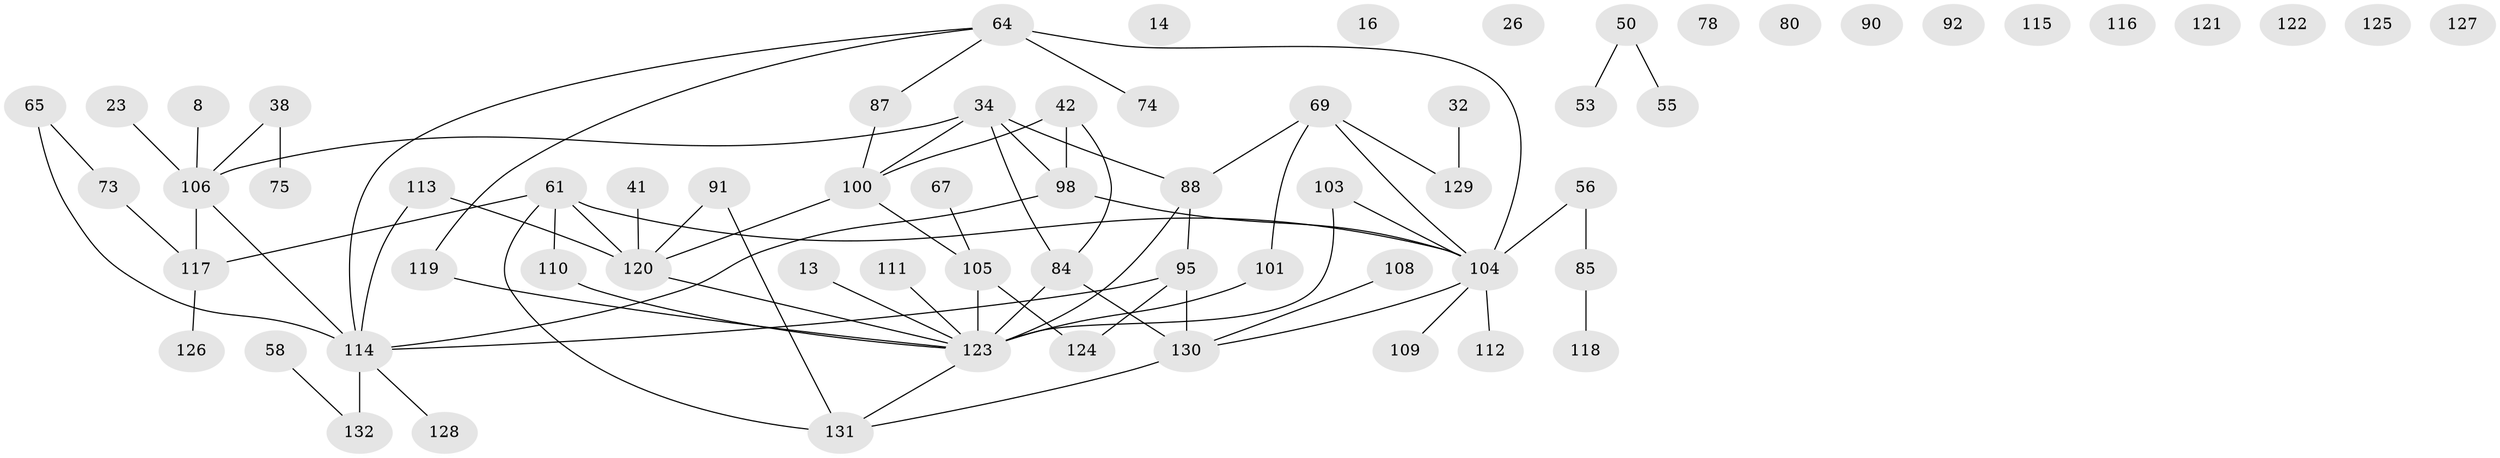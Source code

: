 // original degree distribution, {2: 0.3409090909090909, 3: 0.15151515151515152, 5: 0.08333333333333333, 1: 0.18181818181818182, 0: 0.09848484848484848, 4: 0.12878787878787878, 6: 0.007575757575757576, 7: 0.007575757575757576}
// Generated by graph-tools (version 1.1) at 2025/40/03/09/25 04:40:27]
// undirected, 66 vertices, 75 edges
graph export_dot {
graph [start="1"]
  node [color=gray90,style=filled];
  8;
  13;
  14;
  16;
  23 [super="+11"];
  26;
  32;
  34;
  38;
  41;
  42;
  50;
  53;
  55;
  56;
  58 [super="+28"];
  61 [super="+36+10"];
  64 [super="+52"];
  65;
  67;
  69;
  73 [super="+15"];
  74;
  75;
  78;
  80;
  84 [super="+37+82+39"];
  85;
  87;
  88 [super="+68"];
  90;
  91 [super="+7+12+54+25"];
  92;
  95 [super="+5+63"];
  98 [super="+17+35+86"];
  100 [super="+21+29+24+97"];
  101;
  103;
  104 [super="+44+66+77"];
  105 [super="+94"];
  106 [super="+70+93+51"];
  108;
  109;
  110 [super="+76+83+57+96"];
  111;
  112;
  113;
  114 [super="+99+89"];
  115;
  116;
  117 [super="+81"];
  118;
  119;
  120 [super="+47"];
  121;
  122;
  123 [super="+102+107"];
  124;
  125;
  126;
  127;
  128;
  129;
  130 [super="+71+33"];
  131;
  132 [super="+40"];
  8 -- 106;
  13 -- 123;
  23 -- 106;
  32 -- 129;
  34 -- 98;
  34 -- 100;
  34 -- 84;
  34 -- 88;
  34 -- 106;
  38 -- 75;
  38 -- 106;
  41 -- 120;
  42 -- 98 [weight=3];
  42 -- 100;
  42 -- 84;
  50 -- 53;
  50 -- 55;
  56 -- 85;
  56 -- 104;
  58 -- 132;
  61 -- 131;
  61 -- 104 [weight=2];
  61 -- 120 [weight=2];
  61 -- 110;
  61 -- 117;
  64 -- 74 [weight=2];
  64 -- 119;
  64 -- 87;
  64 -- 104;
  64 -- 114;
  65 -- 114;
  65 -- 73;
  67 -- 105;
  69 -- 101;
  69 -- 129;
  69 -- 88;
  69 -- 104;
  73 -- 117;
  84 -- 130;
  84 -- 123;
  85 -- 118;
  87 -- 100;
  88 -- 123 [weight=3];
  88 -- 95;
  91 -- 131;
  91 -- 120;
  95 -- 124;
  95 -- 114;
  95 -- 130;
  98 -- 104 [weight=4];
  98 -- 114;
  100 -- 105 [weight=2];
  100 -- 120;
  101 -- 123;
  103 -- 104;
  103 -- 123;
  104 -- 109;
  104 -- 112;
  104 -- 130;
  105 -- 124;
  105 -- 123;
  106 -- 114;
  106 -- 117 [weight=2];
  108 -- 130;
  110 -- 123;
  111 -- 123;
  113 -- 120;
  113 -- 114;
  114 -- 128;
  114 -- 132 [weight=3];
  117 -- 126;
  119 -- 123;
  120 -- 123;
  123 -- 131;
  130 -- 131;
}
